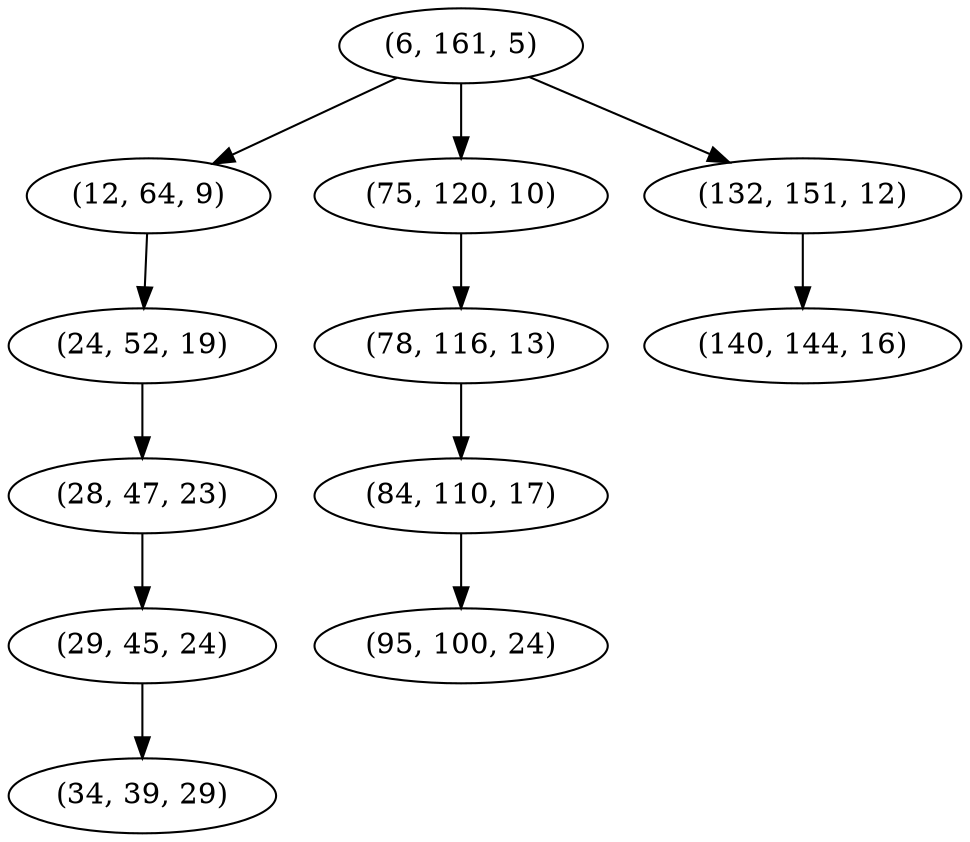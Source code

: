 digraph tree {
    "(6, 161, 5)";
    "(12, 64, 9)";
    "(24, 52, 19)";
    "(28, 47, 23)";
    "(29, 45, 24)";
    "(34, 39, 29)";
    "(75, 120, 10)";
    "(78, 116, 13)";
    "(84, 110, 17)";
    "(95, 100, 24)";
    "(132, 151, 12)";
    "(140, 144, 16)";
    "(6, 161, 5)" -> "(12, 64, 9)";
    "(6, 161, 5)" -> "(75, 120, 10)";
    "(6, 161, 5)" -> "(132, 151, 12)";
    "(12, 64, 9)" -> "(24, 52, 19)";
    "(24, 52, 19)" -> "(28, 47, 23)";
    "(28, 47, 23)" -> "(29, 45, 24)";
    "(29, 45, 24)" -> "(34, 39, 29)";
    "(75, 120, 10)" -> "(78, 116, 13)";
    "(78, 116, 13)" -> "(84, 110, 17)";
    "(84, 110, 17)" -> "(95, 100, 24)";
    "(132, 151, 12)" -> "(140, 144, 16)";
}
